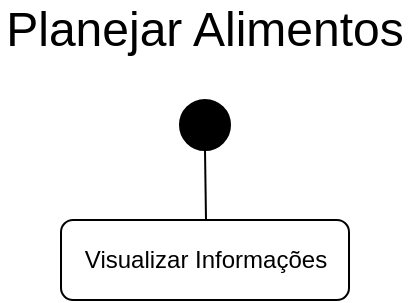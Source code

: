 <mxfile version="24.3.0" type="github">
  <diagram name="Page-1" id="-JmPSKRnMrMWsj_3Vqf4">
    <mxGraphModel dx="1050" dy="522" grid="1" gridSize="10" guides="1" tooltips="1" connect="1" arrows="1" fold="1" page="1" pageScale="1" pageWidth="850" pageHeight="1100" math="0" shadow="0">
      <root>
        <mxCell id="0" />
        <mxCell id="1" parent="0" />
        <mxCell id="tSlhT_HpqHAOAED0eipg-1" value="" style="ellipse;whiteSpace=wrap;html=1;aspect=fixed;fillColor=#000000;" vertex="1" parent="1">
          <mxGeometry x="413" y="70" width="25" height="25" as="geometry" />
        </mxCell>
        <mxCell id="tSlhT_HpqHAOAED0eipg-2" value="&lt;font style=&quot;font-size: 24px;&quot;&gt;Planejar Alimentos&lt;/font&gt;" style="text;html=1;align=center;verticalAlign=middle;whiteSpace=wrap;rounded=0;" vertex="1" parent="1">
          <mxGeometry x="323" y="20" width="205" height="30" as="geometry" />
        </mxCell>
        <mxCell id="tSlhT_HpqHAOAED0eipg-3" value="Visualizar Informações" style="rounded=1;whiteSpace=wrap;html=1;" vertex="1" parent="1">
          <mxGeometry x="353.5" y="130" width="144" height="40" as="geometry" />
        </mxCell>
        <mxCell id="tSlhT_HpqHAOAED0eipg-4" value="" style="endArrow=none;html=1;rounded=0;entryX=0.5;entryY=1;entryDx=0;entryDy=0;" edge="1" parent="1" target="tSlhT_HpqHAOAED0eipg-1">
          <mxGeometry width="50" height="50" relative="1" as="geometry">
            <mxPoint x="426" y="130" as="sourcePoint" />
            <mxPoint x="450" y="220" as="targetPoint" />
          </mxGeometry>
        </mxCell>
      </root>
    </mxGraphModel>
  </diagram>
</mxfile>
